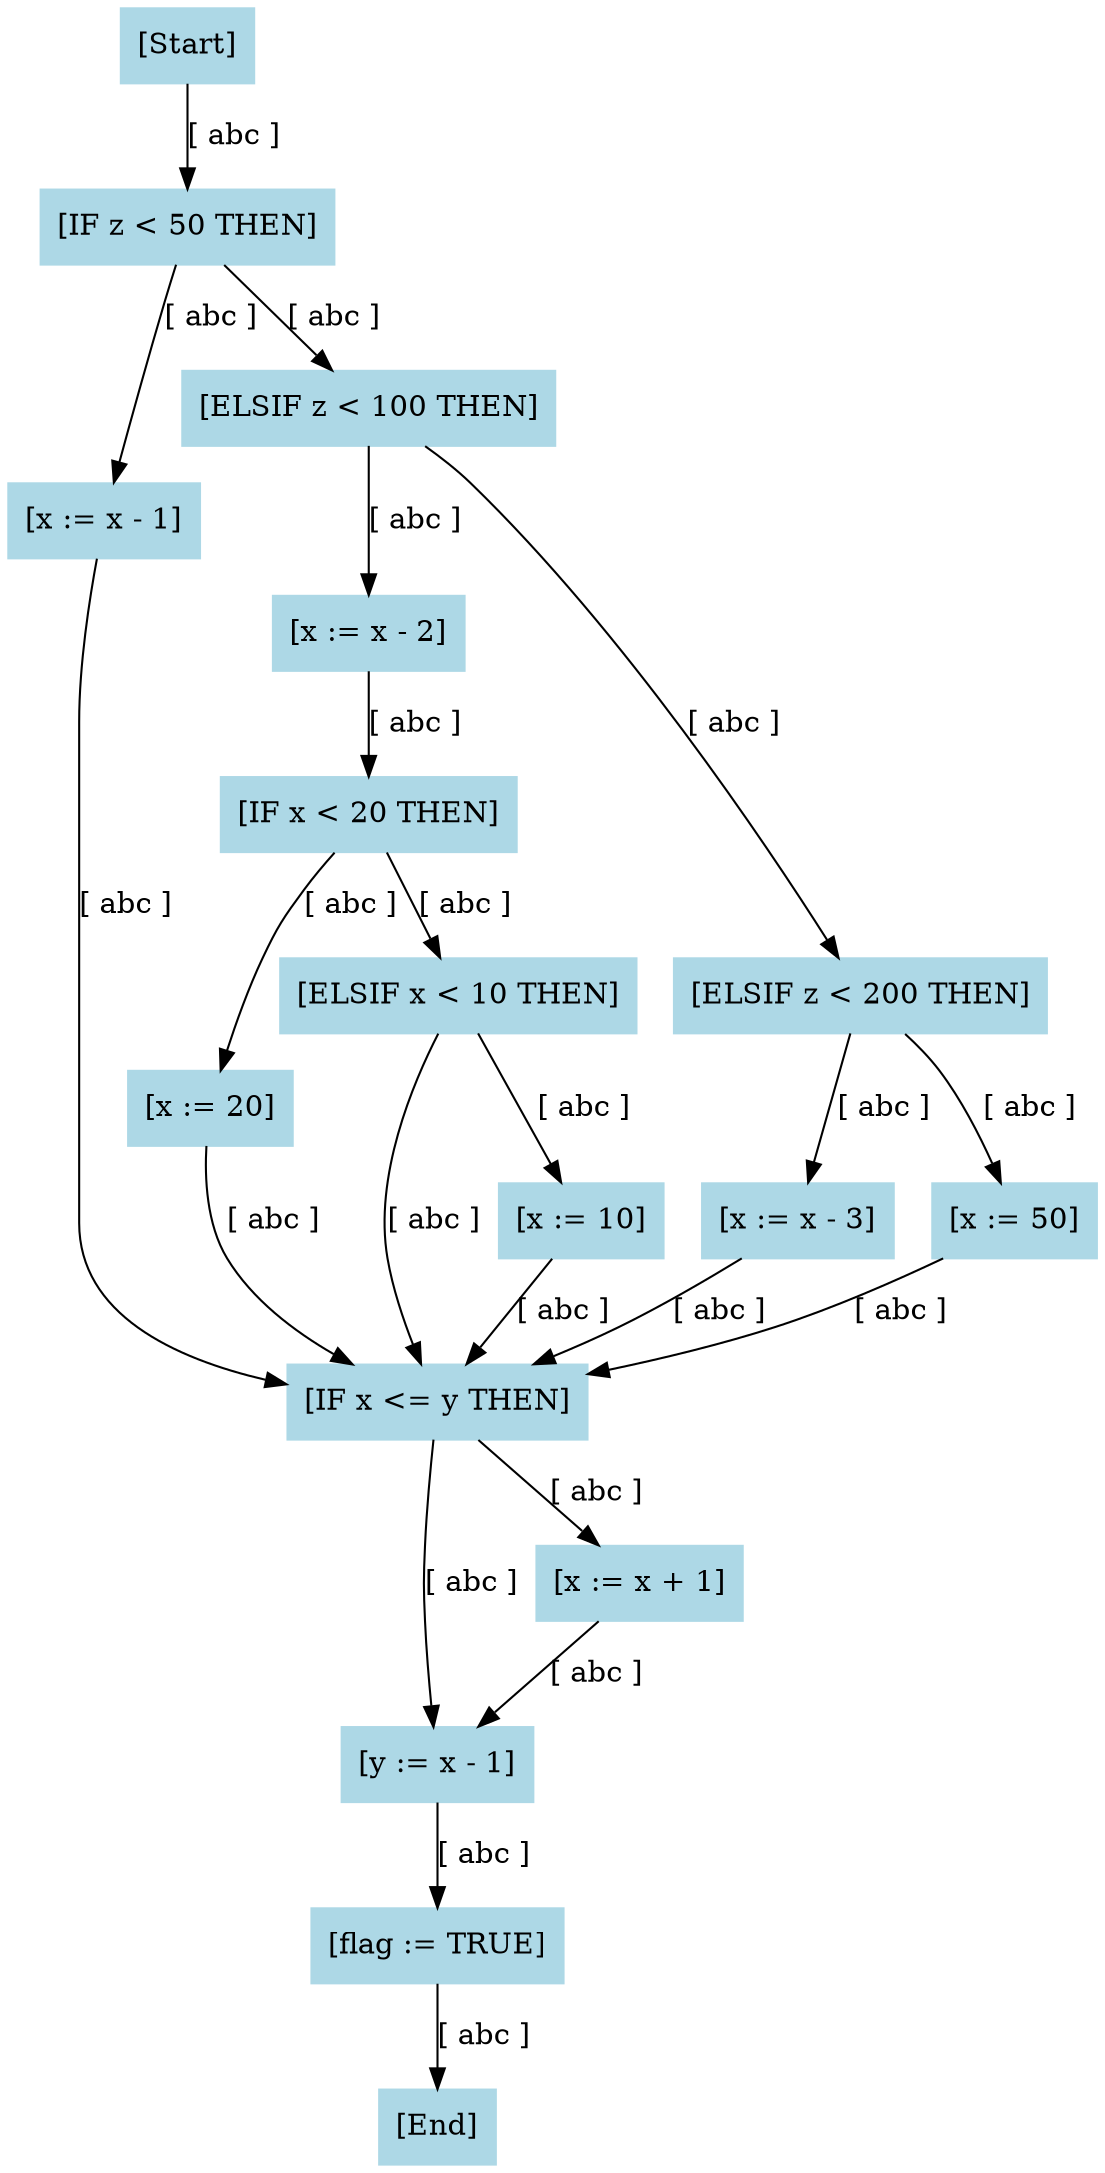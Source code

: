 digraph "CFG" {
"n0" [label="[Start]", color=lightblue,style=filled,shape=box]
"n1" [label="[IF z < 50 THEN]", color=lightblue,style=filled,shape=box]
"n2" [label="[IF x <= y THEN]", color=lightblue,style=filled,shape=box]
"n3" [label="[y := x - 1]", color=lightblue,style=filled,shape=box]
"n4" [label="[flag := TRUE]", color=lightblue,style=filled,shape=box]
"n5" [label="[End]", color=lightblue,style=filled,shape=box]
"n6" [label="[x := x - 1]", color=lightblue,style=filled,shape=box]
"n7" [label="[ELSIF z < 100 THEN]", color=lightblue,style=filled,shape=box]
"n8" [label="[x := x - 2]", color=lightblue,style=filled,shape=box]
"n9" [label="[IF x < 20 THEN]", color=lightblue,style=filled,shape=box]
"n10" [label="[ELSIF z < 200 THEN]", color=lightblue,style=filled,shape=box]
"n11" [label="[x := x - 3]", color=lightblue,style=filled,shape=box]
"n12" [label="[x := 50]", color=lightblue,style=filled,shape=box]
"n13" [label="[x := x + 1]", color=lightblue,style=filled,shape=box]
"n14" [label="[x := 20]", color=lightblue,style=filled,shape=box]
"n15" [label="[ELSIF x < 10 THEN]", color=lightblue,style=filled,shape=box]
"n16" [label="[x := 10]", color=lightblue,style=filled,shape=box]
"n0" -> "n1" [label="[ abc ]",color=black]
"n3" -> "n4" [label="[ abc ]",color=black]
"n4" -> "n5" [label="[ abc ]",color=black]
"n1" -> "n6" [label="[ abc ]",color=black]
"n6" -> "n2" [label="[ abc ]",color=black]
"n1" -> "n7" [label="[ abc ]",color=black]
"n7" -> "n8" [label="[ abc ]",color=black]
"n8" -> "n9" [label="[ abc ]",color=black]
"n7" -> "n10" [label="[ abc ]",color=black]
"n10" -> "n11" [label="[ abc ]",color=black]
"n11" -> "n2" [label="[ abc ]",color=black]
"n10" -> "n12" [label="[ abc ]",color=black]
"n12" -> "n2" [label="[ abc ]",color=black]
"n2" -> "n13" [label="[ abc ]",color=black]
"n13" -> "n3" [label="[ abc ]",color=black]
"n2" -> "n3" [label="[ abc ]",color=black]
"n9" -> "n14" [label="[ abc ]",color=black]
"n14" -> "n2" [label="[ abc ]",color=black]
"n9" -> "n15" [label="[ abc ]",color=black]
"n15" -> "n16" [label="[ abc ]",color=black]
"n16" -> "n2" [label="[ abc ]",color=black]
"n15" -> "n2" [label="[ abc ]",color=black]
}
